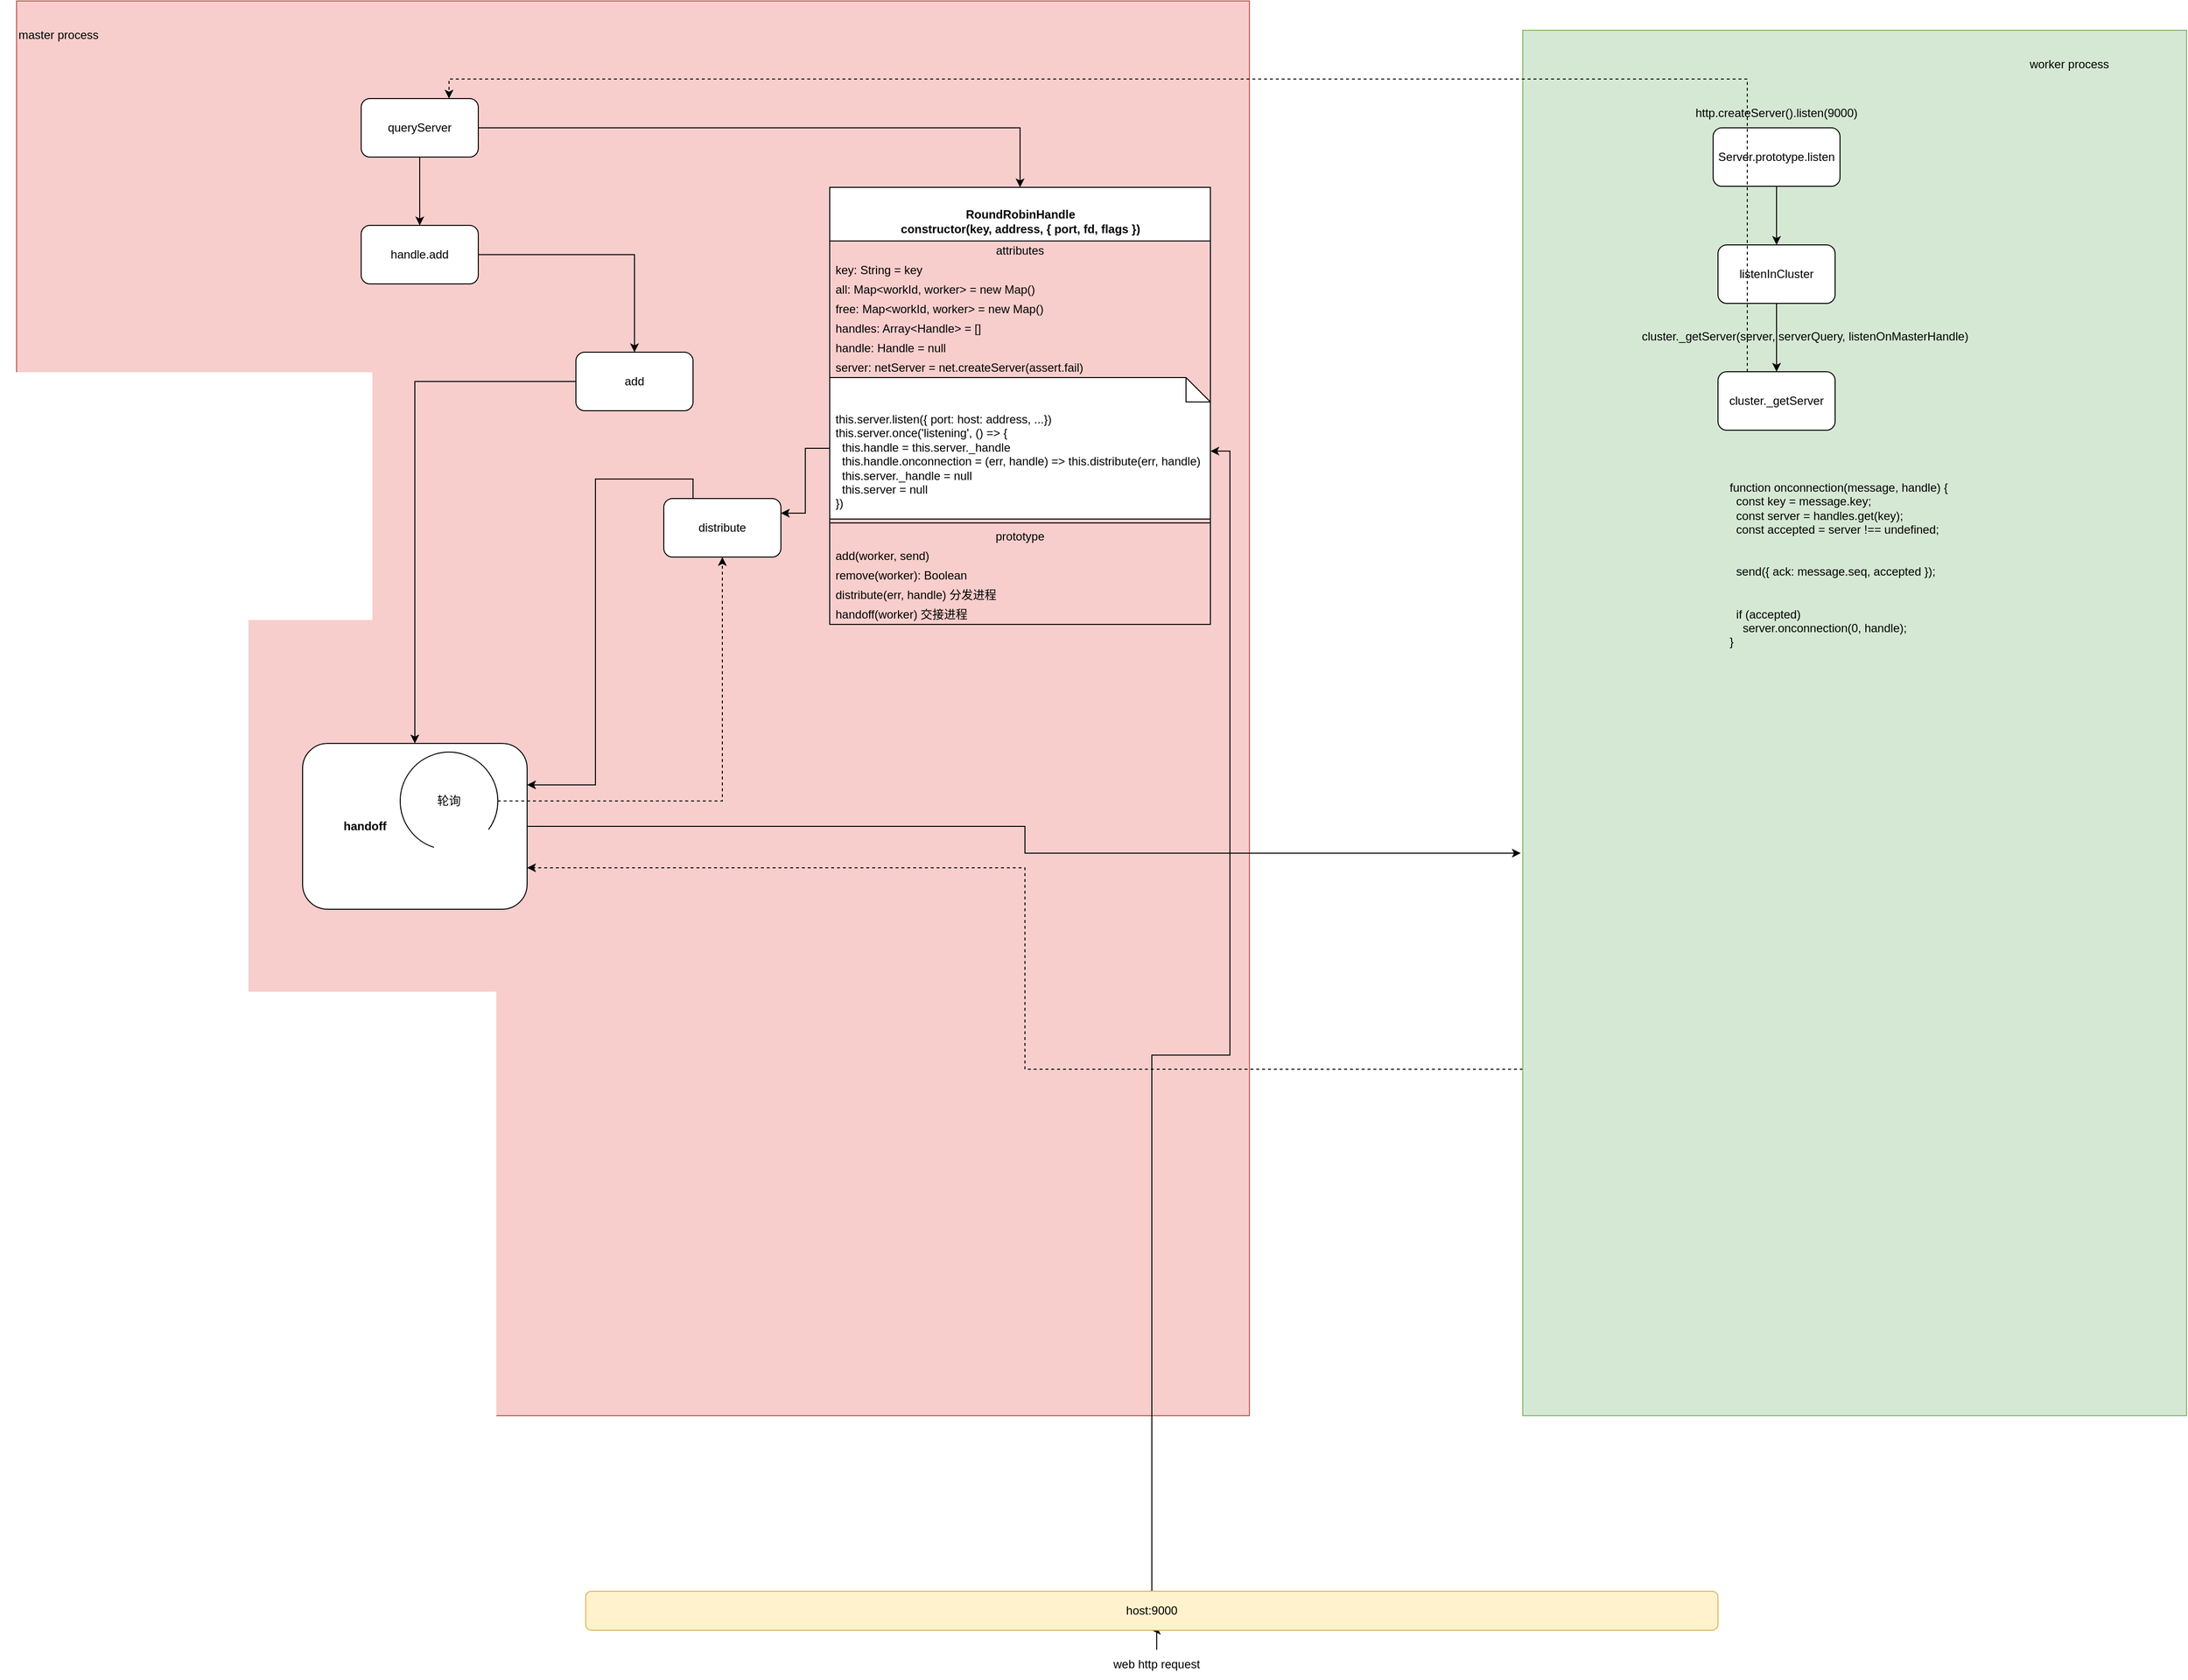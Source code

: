 <mxfile version="15.8.6" type="github">
  <diagram id="Es0d-wzucGMr7oLocFgV" name="第 1 页">
    <mxGraphModel dx="3327" dy="2065" grid="1" gridSize="10" guides="1" tooltips="1" connect="1" arrows="1" fold="1" page="1" pageScale="1" pageWidth="827" pageHeight="1169" math="0" shadow="0">
      <root>
        <mxCell id="0" />
        <mxCell id="1" parent="0" />
        <mxCell id="YYYhBLbbZfH8u_qFGWKK-91" value="" style="rounded=0;whiteSpace=wrap;html=1;labelBackgroundColor=none;fillColor=#f8cecc;strokeColor=#b85450;" parent="1" vertex="1">
          <mxGeometry x="-1023" y="-70" width="1263" height="1450" as="geometry" />
        </mxCell>
        <mxCell id="QnhcxREiLZKdfHmg9MSz-76" style="edgeStyle=orthogonalEdgeStyle;rounded=0;orthogonalLoop=1;jettySize=auto;html=1;exitX=0;exitY=0.75;exitDx=0;exitDy=0;entryX=1;entryY=0.75;entryDx=0;entryDy=0;elbow=vertical;dashed=1;" edge="1" parent="1" source="YYYhBLbbZfH8u_qFGWKK-12" target="QnhcxREiLZKdfHmg9MSz-31">
          <mxGeometry relative="1" as="geometry" />
        </mxCell>
        <mxCell id="YYYhBLbbZfH8u_qFGWKK-12" value="" style="rounded=0;whiteSpace=wrap;html=1;labelBackgroundColor=none;fillColor=#d5e8d4;strokeColor=#82b366;" parent="1" vertex="1">
          <mxGeometry x="520" y="-40" width="680" height="1420" as="geometry" />
        </mxCell>
        <mxCell id="YYYhBLbbZfH8u_qFGWKK-4" style="edgeStyle=orthogonalEdgeStyle;rounded=0;orthogonalLoop=1;jettySize=auto;html=1;entryX=0.5;entryY=0;entryDx=0;entryDy=0;" parent="1" source="YYYhBLbbZfH8u_qFGWKK-1" target="YYYhBLbbZfH8u_qFGWKK-3" edge="1">
          <mxGeometry relative="1" as="geometry" />
        </mxCell>
        <mxCell id="YYYhBLbbZfH8u_qFGWKK-1" value="&lt;span&gt;Server.prototype.listen&lt;/span&gt;" style="rounded=1;whiteSpace=wrap;html=1;" parent="1" vertex="1">
          <mxGeometry x="715" y="60" width="130" height="60" as="geometry" />
        </mxCell>
        <mxCell id="YYYhBLbbZfH8u_qFGWKK-2" value="http.createServer().listen(9000)" style="text;html=1;strokeColor=none;fillColor=none;align=center;verticalAlign=middle;whiteSpace=wrap;rounded=0;" parent="1" vertex="1">
          <mxGeometry x="680" y="30" width="200" height="30" as="geometry" />
        </mxCell>
        <mxCell id="YYYhBLbbZfH8u_qFGWKK-6" style="edgeStyle=orthogonalEdgeStyle;rounded=0;orthogonalLoop=1;jettySize=auto;html=1;entryX=0.5;entryY=0;entryDx=0;entryDy=0;" parent="1" source="YYYhBLbbZfH8u_qFGWKK-3" target="YYYhBLbbZfH8u_qFGWKK-5" edge="1">
          <mxGeometry relative="1" as="geometry" />
        </mxCell>
        <mxCell id="YYYhBLbbZfH8u_qFGWKK-3" value="listenInCluster" style="rounded=1;whiteSpace=wrap;html=1;" parent="1" vertex="1">
          <mxGeometry x="720" y="180" width="120" height="60" as="geometry" />
        </mxCell>
        <mxCell id="QnhcxREiLZKdfHmg9MSz-73" style="edgeStyle=orthogonalEdgeStyle;rounded=0;orthogonalLoop=1;jettySize=auto;html=1;exitX=0.25;exitY=0;exitDx=0;exitDy=0;entryX=0.75;entryY=0;entryDx=0;entryDy=0;dashed=1;elbow=vertical;" edge="1" parent="1" source="YYYhBLbbZfH8u_qFGWKK-5" target="YYYhBLbbZfH8u_qFGWKK-15">
          <mxGeometry relative="1" as="geometry" />
        </mxCell>
        <mxCell id="YYYhBLbbZfH8u_qFGWKK-5" value="cluster._getServer" style="rounded=1;whiteSpace=wrap;html=1;" parent="1" vertex="1">
          <mxGeometry x="720" y="310" width="120" height="60" as="geometry" />
        </mxCell>
        <mxCell id="YYYhBLbbZfH8u_qFGWKK-7" value="cluster._getServer(server, serverQuery, listenOnMasterHandle)" style="text;whiteSpace=wrap;html=1;" parent="1" vertex="1">
          <mxGeometry x="640" y="260" width="360" height="30" as="geometry" />
        </mxCell>
        <mxCell id="YYYhBLbbZfH8u_qFGWKK-11" value="worker process" style="text;html=1;strokeColor=none;fillColor=none;align=center;verticalAlign=middle;whiteSpace=wrap;rounded=0;labelBackgroundColor=none;fontColor=none;" parent="1" vertex="1">
          <mxGeometry x="1020" y="-20" width="120" height="30" as="geometry" />
        </mxCell>
        <mxCell id="YYYhBLbbZfH8u_qFGWKK-65" style="edgeStyle=orthogonalEdgeStyle;rounded=0;orthogonalLoop=1;jettySize=auto;html=1;entryX=0.5;entryY=0;entryDx=0;entryDy=0;labelBackgroundColor=none;fontColor=none;" parent="1" source="YYYhBLbbZfH8u_qFGWKK-15" target="YYYhBLbbZfH8u_qFGWKK-64" edge="1">
          <mxGeometry relative="1" as="geometry" />
        </mxCell>
        <mxCell id="QnhcxREiLZKdfHmg9MSz-78" style="edgeStyle=orthogonalEdgeStyle;rounded=0;orthogonalLoop=1;jettySize=auto;html=1;elbow=vertical;" edge="1" parent="1" source="YYYhBLbbZfH8u_qFGWKK-15" target="QnhcxREiLZKdfHmg9MSz-2">
          <mxGeometry relative="1" as="geometry" />
        </mxCell>
        <mxCell id="YYYhBLbbZfH8u_qFGWKK-15" value="queryServer" style="rounded=1;whiteSpace=wrap;html=1;labelBackgroundColor=none;fontColor=none;" parent="1" vertex="1">
          <mxGeometry x="-670" y="30" width="120" height="60" as="geometry" />
        </mxCell>
        <mxCell id="YYYhBLbbZfH8u_qFGWKK-20" value="master process" style="text;html=1;strokeColor=none;fillColor=none;align=center;verticalAlign=middle;whiteSpace=wrap;rounded=0;labelBackgroundColor=none;fontColor=none;" parent="1" vertex="1">
          <mxGeometry x="-1040" y="-50" width="120" height="30" as="geometry" />
        </mxCell>
        <mxCell id="QnhcxREiLZKdfHmg9MSz-74" style="edgeStyle=orthogonalEdgeStyle;rounded=0;orthogonalLoop=1;jettySize=auto;html=1;elbow=vertical;" edge="1" parent="1" source="YYYhBLbbZfH8u_qFGWKK-64" target="QnhcxREiLZKdfHmg9MSz-29">
          <mxGeometry relative="1" as="geometry" />
        </mxCell>
        <mxCell id="YYYhBLbbZfH8u_qFGWKK-64" value="handle.add" style="rounded=1;whiteSpace=wrap;html=1;labelBackgroundColor=none;fontColor=none;" parent="1" vertex="1">
          <mxGeometry x="-670" y="160" width="120" height="60" as="geometry" />
        </mxCell>
        <mxCell id="YYYhBLbbZfH8u_qFGWKK-77" style="edgeStyle=orthogonalEdgeStyle;rounded=0;orthogonalLoop=1;jettySize=auto;html=1;entryX=0.5;entryY=1;entryDx=0;entryDy=0;labelBackgroundColor=none;fontColor=none;" parent="1" source="YYYhBLbbZfH8u_qFGWKK-72" target="YYYhBLbbZfH8u_qFGWKK-73" edge="1">
          <mxGeometry relative="1" as="geometry" />
        </mxCell>
        <mxCell id="YYYhBLbbZfH8u_qFGWKK-72" value="web http request" style="text;html=1;strokeColor=none;fillColor=none;align=center;verticalAlign=middle;whiteSpace=wrap;rounded=0;labelBackgroundColor=none;fontColor=none;" parent="1" vertex="1">
          <mxGeometry x="30" y="1620" width="230" height="30" as="geometry" />
        </mxCell>
        <mxCell id="QnhcxREiLZKdfHmg9MSz-77" style="edgeStyle=orthogonalEdgeStyle;rounded=0;orthogonalLoop=1;jettySize=auto;html=1;entryX=1;entryY=0.52;entryDx=0;entryDy=0;entryPerimeter=0;elbow=vertical;" edge="1" parent="1" source="YYYhBLbbZfH8u_qFGWKK-73" target="QnhcxREiLZKdfHmg9MSz-23">
          <mxGeometry relative="1" as="geometry" />
        </mxCell>
        <mxCell id="YYYhBLbbZfH8u_qFGWKK-73" value="host:9000" style="rounded=1;whiteSpace=wrap;html=1;labelBackgroundColor=none;fillColor=#fff2cc;strokeColor=#d6b656;" parent="1" vertex="1">
          <mxGeometry x="-440" y="1560" width="1160" height="40" as="geometry" />
        </mxCell>
        <mxCell id="YYYhBLbbZfH8u_qFGWKK-97" value="function onconnection(message, handle) {&#xa;  const key = message.key;&#xa;  const server = handles.get(key);&#xa;  const accepted = server !== undefined;&#xa;&#xa;&#xa;  send({ ack: message.seq, accepted });&#xa;&#xa;&#xa;  if (accepted)&#xa;    server.onconnection(0, handle);&#xa;}" style="text;whiteSpace=wrap;html=1;fontColor=none;" parent="1" vertex="1">
          <mxGeometry x="730" y="415" width="250" height="180" as="geometry" />
        </mxCell>
        <mxCell id="QnhcxREiLZKdfHmg9MSz-2" value="&lt;br&gt;&lt;b&gt;RoundRobinHandle&lt;br&gt;&lt;/b&gt;&lt;b&gt;constructor(key, address, { port, fd, flags })&lt;br&gt;&lt;/b&gt;" style="swimlane;fontStyle=0;align=center;verticalAlign=top;childLayout=stackLayout;horizontal=1;startSize=55;horizontalStack=0;resizeParent=1;resizeParentMax=0;resizeLast=0;collapsible=0;marginBottom=0;html=1;" vertex="1" parent="1">
          <mxGeometry x="-190" y="121" width="390" height="448" as="geometry" />
        </mxCell>
        <mxCell id="QnhcxREiLZKdfHmg9MSz-3" value="attributes" style="text;html=1;strokeColor=none;fillColor=none;align=center;verticalAlign=middle;spacingLeft=4;spacingRight=4;overflow=hidden;rotatable=0;points=[[0,0.5],[1,0.5]];portConstraint=eastwest;" vertex="1" parent="QnhcxREiLZKdfHmg9MSz-2">
          <mxGeometry y="55" width="390" height="20" as="geometry" />
        </mxCell>
        <mxCell id="QnhcxREiLZKdfHmg9MSz-11" value="key: String = key" style="text;html=1;strokeColor=none;fillColor=none;align=left;verticalAlign=middle;spacingLeft=4;spacingRight=4;overflow=hidden;rotatable=0;points=[[0,0.5],[1,0.5]];portConstraint=eastwest;" vertex="1" parent="QnhcxREiLZKdfHmg9MSz-2">
          <mxGeometry y="75" width="390" height="20" as="geometry" />
        </mxCell>
        <mxCell id="QnhcxREiLZKdfHmg9MSz-13" value="all: Map&amp;lt;workId, worker&amp;gt; = new Map()" style="text;html=1;strokeColor=none;fillColor=none;align=left;verticalAlign=middle;spacingLeft=4;spacingRight=4;overflow=hidden;rotatable=0;points=[[0,0.5],[1,0.5]];portConstraint=eastwest;" vertex="1" parent="QnhcxREiLZKdfHmg9MSz-2">
          <mxGeometry y="95" width="390" height="20" as="geometry" />
        </mxCell>
        <mxCell id="QnhcxREiLZKdfHmg9MSz-14" value="free: Map&amp;lt;workId, worker&amp;gt; = new Map()" style="text;html=1;strokeColor=none;fillColor=none;align=left;verticalAlign=middle;spacingLeft=4;spacingRight=4;overflow=hidden;rotatable=0;points=[[0,0.5],[1,0.5]];portConstraint=eastwest;" vertex="1" parent="QnhcxREiLZKdfHmg9MSz-2">
          <mxGeometry y="115" width="390" height="20" as="geometry" />
        </mxCell>
        <mxCell id="QnhcxREiLZKdfHmg9MSz-15" value="handles: Array&amp;lt;Handle&amp;gt; = []" style="text;html=1;strokeColor=none;fillColor=none;align=left;verticalAlign=middle;spacingLeft=4;spacingRight=4;overflow=hidden;rotatable=0;points=[[0,0.5],[1,0.5]];portConstraint=eastwest;" vertex="1" parent="QnhcxREiLZKdfHmg9MSz-2">
          <mxGeometry y="135" width="390" height="20" as="geometry" />
        </mxCell>
        <mxCell id="QnhcxREiLZKdfHmg9MSz-12" value="handle: Handle = null" style="text;html=1;strokeColor=none;fillColor=none;align=left;verticalAlign=middle;spacingLeft=4;spacingRight=4;overflow=hidden;rotatable=0;points=[[0,0.5],[1,0.5]];portConstraint=eastwest;" vertex="1" parent="QnhcxREiLZKdfHmg9MSz-2">
          <mxGeometry y="155" width="390" height="20" as="geometry" />
        </mxCell>
        <mxCell id="QnhcxREiLZKdfHmg9MSz-4" value="server: netServer = net.createServer(assert.fail)&amp;nbsp;" style="text;html=1;strokeColor=none;fillColor=none;align=left;verticalAlign=middle;spacingLeft=4;spacingRight=4;overflow=hidden;rotatable=0;points=[[0,0.5],[1,0.5]];portConstraint=eastwest;" vertex="1" parent="QnhcxREiLZKdfHmg9MSz-2">
          <mxGeometry y="175" width="390" height="20" as="geometry" />
        </mxCell>
        <mxCell id="QnhcxREiLZKdfHmg9MSz-23" value="this.server.listen({ port: host: address, ...})&lt;br&gt;this.server.once(&#39;listening&#39;, () =&amp;gt; {&lt;br&gt;&amp;nbsp; this.handle = this.server._handle&lt;br&gt;&amp;nbsp; this.handle.onconnection = (err, handle) =&amp;gt; this.distribute(err, handle)&lt;br&gt;&amp;nbsp; this.server._handle = null&lt;br&gt;&amp;nbsp; this.server = null&lt;br&gt;})" style="shape=note2;boundedLbl=1;whiteSpace=wrap;html=1;size=25;verticalAlign=top;align=left;horizontal=1;labelPosition=center;verticalLabelPosition=middle;labelBorderColor=none;spacingLeft=4;spacingTop=4;" vertex="1" parent="QnhcxREiLZKdfHmg9MSz-2">
          <mxGeometry y="195" width="390" height="145" as="geometry" />
        </mxCell>
        <mxCell id="QnhcxREiLZKdfHmg9MSz-7" value="" style="line;strokeWidth=1;fillColor=none;align=left;verticalAlign=middle;spacingTop=-1;spacingLeft=3;spacingRight=3;rotatable=0;labelPosition=right;points=[];portConstraint=eastwest;" vertex="1" parent="QnhcxREiLZKdfHmg9MSz-2">
          <mxGeometry y="340" width="390" height="8" as="geometry" />
        </mxCell>
        <mxCell id="QnhcxREiLZKdfHmg9MSz-8" value="prototype" style="text;html=1;strokeColor=none;fillColor=none;align=center;verticalAlign=middle;spacingLeft=4;spacingRight=4;overflow=hidden;rotatable=0;points=[[0,0.5],[1,0.5]];portConstraint=eastwest;" vertex="1" parent="QnhcxREiLZKdfHmg9MSz-2">
          <mxGeometry y="348" width="390" height="20" as="geometry" />
        </mxCell>
        <mxCell id="QnhcxREiLZKdfHmg9MSz-9" value="add(worker, send)" style="text;html=1;strokeColor=none;fillColor=none;align=left;verticalAlign=middle;spacingLeft=4;spacingRight=4;overflow=hidden;rotatable=0;points=[[0,0.5],[1,0.5]];portConstraint=eastwest;" vertex="1" parent="QnhcxREiLZKdfHmg9MSz-2">
          <mxGeometry y="368" width="390" height="20" as="geometry" />
        </mxCell>
        <mxCell id="QnhcxREiLZKdfHmg9MSz-17" value="remove(worker): Boolean" style="text;html=1;strokeColor=none;fillColor=none;align=left;verticalAlign=middle;spacingLeft=4;spacingRight=4;overflow=hidden;rotatable=0;points=[[0,0.5],[1,0.5]];portConstraint=eastwest;" vertex="1" parent="QnhcxREiLZKdfHmg9MSz-2">
          <mxGeometry y="388" width="390" height="20" as="geometry" />
        </mxCell>
        <mxCell id="QnhcxREiLZKdfHmg9MSz-18" value="distribute(err, handle) 分发进程" style="text;html=1;strokeColor=none;fillColor=none;align=left;verticalAlign=middle;spacingLeft=4;spacingRight=4;overflow=hidden;rotatable=0;points=[[0,0.5],[1,0.5]];portConstraint=eastwest;" vertex="1" parent="QnhcxREiLZKdfHmg9MSz-2">
          <mxGeometry y="408" width="390" height="20" as="geometry" />
        </mxCell>
        <mxCell id="QnhcxREiLZKdfHmg9MSz-16" value="handoff(worker) 交接进程" style="text;html=1;strokeColor=none;fillColor=none;align=left;verticalAlign=middle;spacingLeft=4;spacingRight=4;overflow=hidden;rotatable=0;points=[[0,0.5],[1,0.5]];portConstraint=eastwest;" vertex="1" parent="QnhcxREiLZKdfHmg9MSz-2">
          <mxGeometry y="428" width="390" height="20" as="geometry" />
        </mxCell>
        <mxCell id="QnhcxREiLZKdfHmg9MSz-33" style="edgeStyle=orthogonalEdgeStyle;rounded=0;orthogonalLoop=1;jettySize=auto;html=1;" edge="1" parent="1" source="QnhcxREiLZKdfHmg9MSz-29" target="QnhcxREiLZKdfHmg9MSz-31">
          <mxGeometry relative="1" as="geometry" />
        </mxCell>
        <mxCell id="QnhcxREiLZKdfHmg9MSz-29" value="add" style="rounded=1;whiteSpace=wrap;html=1;labelBorderColor=none;" vertex="1" parent="1">
          <mxGeometry x="-450" y="290" width="120" height="60" as="geometry" />
        </mxCell>
        <mxCell id="QnhcxREiLZKdfHmg9MSz-75" style="edgeStyle=orthogonalEdgeStyle;rounded=0;orthogonalLoop=1;jettySize=auto;html=1;entryX=-0.003;entryY=0.594;entryDx=0;entryDy=0;entryPerimeter=0;elbow=vertical;" edge="1" parent="1" source="QnhcxREiLZKdfHmg9MSz-31" target="YYYhBLbbZfH8u_qFGWKK-12">
          <mxGeometry relative="1" as="geometry" />
        </mxCell>
        <mxCell id="QnhcxREiLZKdfHmg9MSz-31" value="&lt;blockquote style=&quot;margin: 0 0 0 40px ; border: none ; padding: 0px&quot;&gt;&lt;b&gt;handoff&lt;/b&gt;&lt;/blockquote&gt;" style="rounded=1;whiteSpace=wrap;html=1;labelBorderColor=none;align=left;" vertex="1" parent="1">
          <mxGeometry x="-730" y="691" width="230" height="170" as="geometry" />
        </mxCell>
        <mxCell id="QnhcxREiLZKdfHmg9MSz-65" style="edgeStyle=orthogonalEdgeStyle;rounded=0;orthogonalLoop=1;jettySize=auto;html=1;exitX=0.25;exitY=0;exitDx=0;exitDy=0;entryX=1;entryY=0.25;entryDx=0;entryDy=0;" edge="1" parent="1" source="QnhcxREiLZKdfHmg9MSz-36" target="QnhcxREiLZKdfHmg9MSz-31">
          <mxGeometry relative="1" as="geometry" />
        </mxCell>
        <mxCell id="QnhcxREiLZKdfHmg9MSz-36" value="distribute" style="rounded=1;whiteSpace=wrap;html=1;labelBorderColor=none;" vertex="1" parent="1">
          <mxGeometry x="-360" y="440" width="120" height="60" as="geometry" />
        </mxCell>
        <mxCell id="QnhcxREiLZKdfHmg9MSz-70" style="edgeStyle=orthogonalEdgeStyle;rounded=0;orthogonalLoop=1;jettySize=auto;html=1;dashed=1;" edge="1" parent="1" source="QnhcxREiLZKdfHmg9MSz-57" target="QnhcxREiLZKdfHmg9MSz-36">
          <mxGeometry relative="1" as="geometry" />
        </mxCell>
        <mxCell id="QnhcxREiLZKdfHmg9MSz-57" value="" style="verticalLabelPosition=bottom;verticalAlign=top;html=1;shape=mxgraph.basic.arc;startAngle=0.3;endAngle=0.1;labelBorderColor=none;direction=south;" vertex="1" parent="1">
          <mxGeometry x="-630" y="700" width="100" height="100" as="geometry" />
        </mxCell>
        <mxCell id="QnhcxREiLZKdfHmg9MSz-58" value="轮询" style="text;html=1;strokeColor=none;fillColor=none;align=center;verticalAlign=middle;whiteSpace=wrap;rounded=0;labelBorderColor=none;" vertex="1" parent="1">
          <mxGeometry x="-610" y="735" width="60" height="30" as="geometry" />
        </mxCell>
        <mxCell id="QnhcxREiLZKdfHmg9MSz-71" style="edgeStyle=orthogonalEdgeStyle;rounded=0;orthogonalLoop=1;jettySize=auto;html=1;entryX=1;entryY=0.25;entryDx=0;entryDy=0;" edge="1" parent="1" source="QnhcxREiLZKdfHmg9MSz-23" target="QnhcxREiLZKdfHmg9MSz-36">
          <mxGeometry relative="1" as="geometry" />
        </mxCell>
      </root>
    </mxGraphModel>
  </diagram>
</mxfile>
